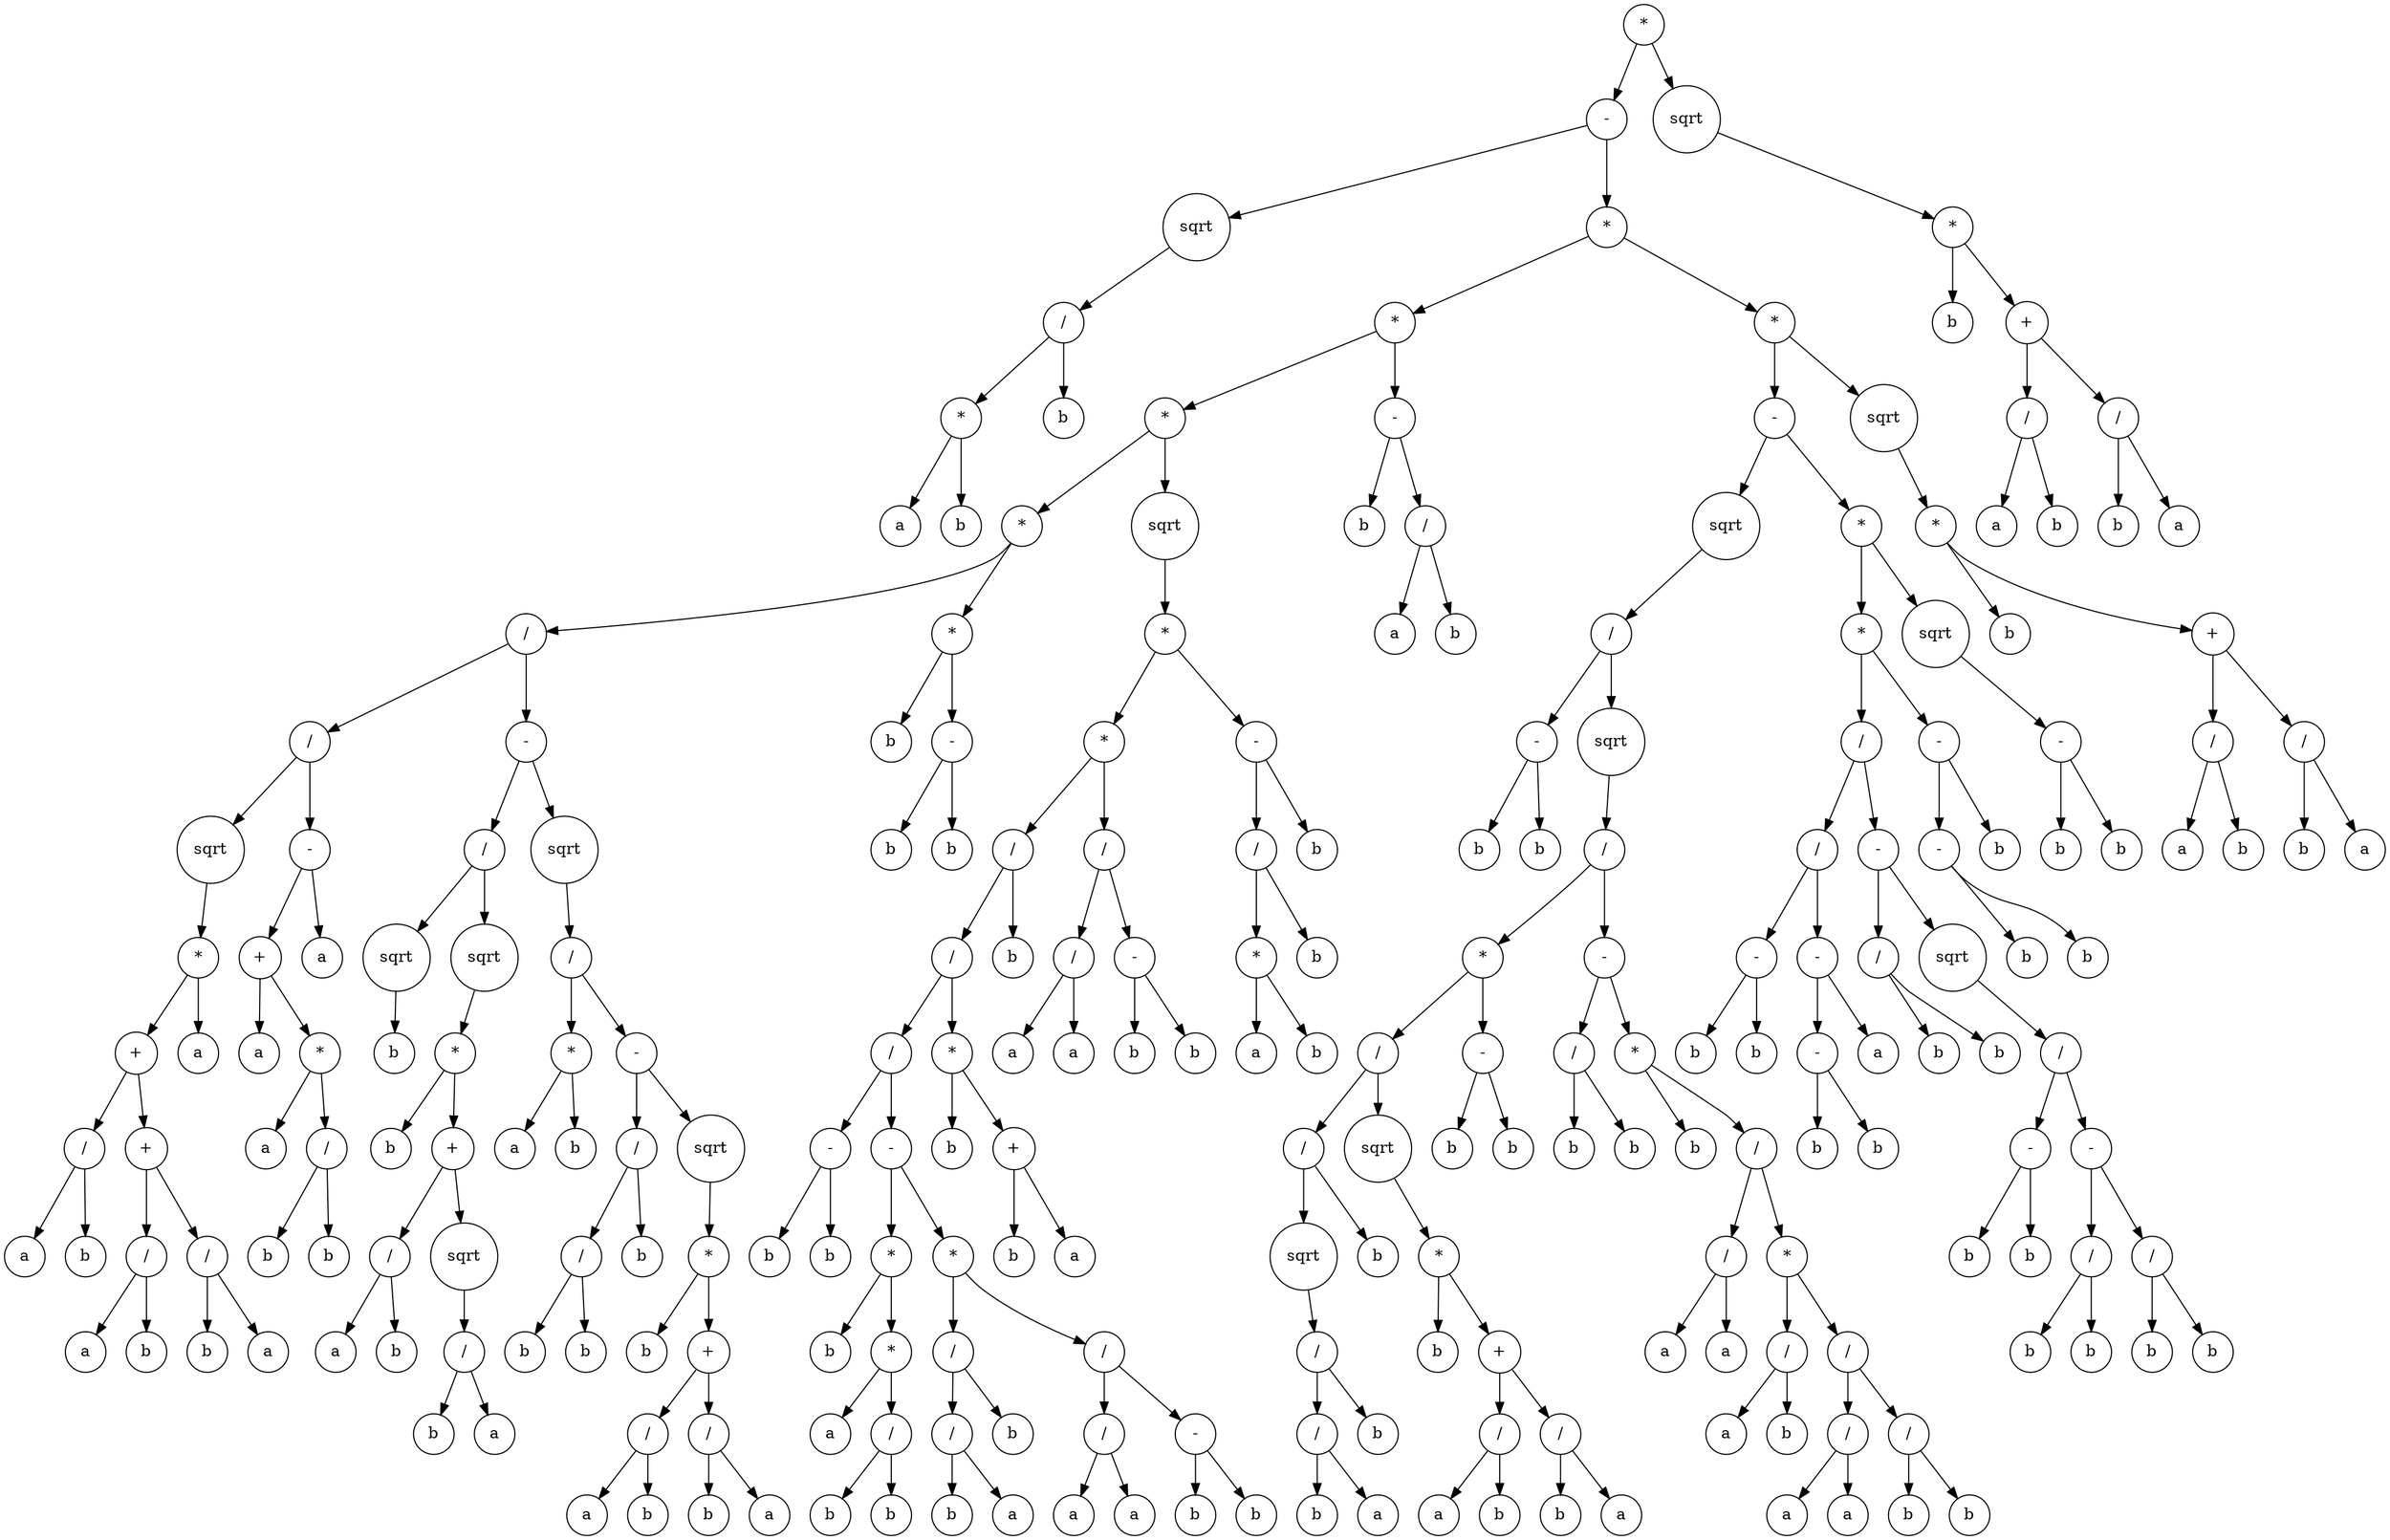 digraph g {
graph [ordering=out];
node [shape=circle];
n[label = "*"];
n0[label = "-"];
n00[label = "sqrt"];
n000[label = "/"];
n0000[label = "*"];
n00000[label = "a"];
n0000 -> n00000;
n00001[label = "b"];
n0000 -> n00001;
n000 -> n0000;
n0001[label = "b"];
n000 -> n0001;
n00 -> n000;
n0 -> n00;
n01[label = "*"];
n010[label = "*"];
n0100[label = "*"];
n01000[label = "*"];
n010000[label = "/"];
n0100000[label = "/"];
n01000000[label = "sqrt"];
n010000000[label = "*"];
n0100000000[label = "+"];
n01000000000[label = "/"];
n010000000000[label = "a"];
n01000000000 -> n010000000000;
n010000000001[label = "b"];
n01000000000 -> n010000000001;
n0100000000 -> n01000000000;
n01000000001[label = "+"];
n010000000010[label = "/"];
n0100000000100[label = "a"];
n010000000010 -> n0100000000100;
n0100000000101[label = "b"];
n010000000010 -> n0100000000101;
n01000000001 -> n010000000010;
n010000000011[label = "/"];
n0100000000110[label = "b"];
n010000000011 -> n0100000000110;
n0100000000111[label = "a"];
n010000000011 -> n0100000000111;
n01000000001 -> n010000000011;
n0100000000 -> n01000000001;
n010000000 -> n0100000000;
n0100000001[label = "a"];
n010000000 -> n0100000001;
n01000000 -> n010000000;
n0100000 -> n01000000;
n01000001[label = "-"];
n010000010[label = "+"];
n0100000100[label = "a"];
n010000010 -> n0100000100;
n0100000101[label = "*"];
n01000001010[label = "a"];
n0100000101 -> n01000001010;
n01000001011[label = "/"];
n010000010110[label = "b"];
n01000001011 -> n010000010110;
n010000010111[label = "b"];
n01000001011 -> n010000010111;
n0100000101 -> n01000001011;
n010000010 -> n0100000101;
n01000001 -> n010000010;
n010000011[label = "a"];
n01000001 -> n010000011;
n0100000 -> n01000001;
n010000 -> n0100000;
n0100001[label = "-"];
n01000010[label = "/"];
n010000100[label = "sqrt"];
n0100001000[label = "b"];
n010000100 -> n0100001000;
n01000010 -> n010000100;
n010000101[label = "sqrt"];
n0100001010[label = "*"];
n01000010100[label = "b"];
n0100001010 -> n01000010100;
n01000010101[label = "+"];
n010000101010[label = "/"];
n0100001010100[label = "a"];
n010000101010 -> n0100001010100;
n0100001010101[label = "b"];
n010000101010 -> n0100001010101;
n01000010101 -> n010000101010;
n010000101011[label = "sqrt"];
n0100001010110[label = "/"];
n01000010101100[label = "b"];
n0100001010110 -> n01000010101100;
n01000010101101[label = "a"];
n0100001010110 -> n01000010101101;
n010000101011 -> n0100001010110;
n01000010101 -> n010000101011;
n0100001010 -> n01000010101;
n010000101 -> n0100001010;
n01000010 -> n010000101;
n0100001 -> n01000010;
n01000011[label = "sqrt"];
n010000110[label = "/"];
n0100001100[label = "*"];
n01000011000[label = "a"];
n0100001100 -> n01000011000;
n01000011001[label = "b"];
n0100001100 -> n01000011001;
n010000110 -> n0100001100;
n0100001101[label = "-"];
n01000011010[label = "/"];
n010000110100[label = "/"];
n0100001101000[label = "b"];
n010000110100 -> n0100001101000;
n0100001101001[label = "b"];
n010000110100 -> n0100001101001;
n01000011010 -> n010000110100;
n010000110101[label = "b"];
n01000011010 -> n010000110101;
n0100001101 -> n01000011010;
n01000011011[label = "sqrt"];
n010000110110[label = "*"];
n0100001101100[label = "b"];
n010000110110 -> n0100001101100;
n0100001101101[label = "+"];
n01000011011010[label = "/"];
n010000110110100[label = "a"];
n01000011011010 -> n010000110110100;
n010000110110101[label = "b"];
n01000011011010 -> n010000110110101;
n0100001101101 -> n01000011011010;
n01000011011011[label = "/"];
n010000110110110[label = "b"];
n01000011011011 -> n010000110110110;
n010000110110111[label = "a"];
n01000011011011 -> n010000110110111;
n0100001101101 -> n01000011011011;
n010000110110 -> n0100001101101;
n01000011011 -> n010000110110;
n0100001101 -> n01000011011;
n010000110 -> n0100001101;
n01000011 -> n010000110;
n0100001 -> n01000011;
n010000 -> n0100001;
n01000 -> n010000;
n010001[label = "*"];
n0100010[label = "b"];
n010001 -> n0100010;
n0100011[label = "-"];
n01000110[label = "b"];
n0100011 -> n01000110;
n01000111[label = "b"];
n0100011 -> n01000111;
n010001 -> n0100011;
n01000 -> n010001;
n0100 -> n01000;
n01001[label = "sqrt"];
n010010[label = "*"];
n0100100[label = "*"];
n01001000[label = "/"];
n010010000[label = "/"];
n0100100000[label = "/"];
n01001000000[label = "-"];
n010010000000[label = "b"];
n01001000000 -> n010010000000;
n010010000001[label = "b"];
n01001000000 -> n010010000001;
n0100100000 -> n01001000000;
n01001000001[label = "-"];
n010010000010[label = "*"];
n0100100000100[label = "b"];
n010010000010 -> n0100100000100;
n0100100000101[label = "*"];
n01001000001010[label = "a"];
n0100100000101 -> n01001000001010;
n01001000001011[label = "/"];
n010010000010110[label = "b"];
n01001000001011 -> n010010000010110;
n010010000010111[label = "b"];
n01001000001011 -> n010010000010111;
n0100100000101 -> n01001000001011;
n010010000010 -> n0100100000101;
n01001000001 -> n010010000010;
n010010000011[label = "*"];
n0100100000110[label = "/"];
n01001000001100[label = "/"];
n010010000011000[label = "b"];
n01001000001100 -> n010010000011000;
n010010000011001[label = "a"];
n01001000001100 -> n010010000011001;
n0100100000110 -> n01001000001100;
n01001000001101[label = "b"];
n0100100000110 -> n01001000001101;
n010010000011 -> n0100100000110;
n0100100000111[label = "/"];
n01001000001110[label = "/"];
n010010000011100[label = "a"];
n01001000001110 -> n010010000011100;
n010010000011101[label = "a"];
n01001000001110 -> n010010000011101;
n0100100000111 -> n01001000001110;
n01001000001111[label = "-"];
n010010000011110[label = "b"];
n01001000001111 -> n010010000011110;
n010010000011111[label = "b"];
n01001000001111 -> n010010000011111;
n0100100000111 -> n01001000001111;
n010010000011 -> n0100100000111;
n01001000001 -> n010010000011;
n0100100000 -> n01001000001;
n010010000 -> n0100100000;
n0100100001[label = "*"];
n01001000010[label = "b"];
n0100100001 -> n01001000010;
n01001000011[label = "+"];
n010010000110[label = "b"];
n01001000011 -> n010010000110;
n010010000111[label = "a"];
n01001000011 -> n010010000111;
n0100100001 -> n01001000011;
n010010000 -> n0100100001;
n01001000 -> n010010000;
n010010001[label = "b"];
n01001000 -> n010010001;
n0100100 -> n01001000;
n01001001[label = "/"];
n010010010[label = "/"];
n0100100100[label = "a"];
n010010010 -> n0100100100;
n0100100101[label = "a"];
n010010010 -> n0100100101;
n01001001 -> n010010010;
n010010011[label = "-"];
n0100100110[label = "b"];
n010010011 -> n0100100110;
n0100100111[label = "b"];
n010010011 -> n0100100111;
n01001001 -> n010010011;
n0100100 -> n01001001;
n010010 -> n0100100;
n0100101[label = "-"];
n01001010[label = "/"];
n010010100[label = "*"];
n0100101000[label = "a"];
n010010100 -> n0100101000;
n0100101001[label = "b"];
n010010100 -> n0100101001;
n01001010 -> n010010100;
n010010101[label = "b"];
n01001010 -> n010010101;
n0100101 -> n01001010;
n01001011[label = "b"];
n0100101 -> n01001011;
n010010 -> n0100101;
n01001 -> n010010;
n0100 -> n01001;
n010 -> n0100;
n0101[label = "-"];
n01010[label = "b"];
n0101 -> n01010;
n01011[label = "/"];
n010110[label = "a"];
n01011 -> n010110;
n010111[label = "b"];
n01011 -> n010111;
n0101 -> n01011;
n010 -> n0101;
n01 -> n010;
n011[label = "*"];
n0110[label = "-"];
n01100[label = "sqrt"];
n011000[label = "/"];
n0110000[label = "-"];
n01100000[label = "b"];
n0110000 -> n01100000;
n01100001[label = "b"];
n0110000 -> n01100001;
n011000 -> n0110000;
n0110001[label = "sqrt"];
n01100010[label = "/"];
n011000100[label = "*"];
n0110001000[label = "/"];
n01100010000[label = "/"];
n011000100000[label = "sqrt"];
n0110001000000[label = "/"];
n01100010000000[label = "/"];
n011000100000000[label = "b"];
n01100010000000 -> n011000100000000;
n011000100000001[label = "a"];
n01100010000000 -> n011000100000001;
n0110001000000 -> n01100010000000;
n01100010000001[label = "b"];
n0110001000000 -> n01100010000001;
n011000100000 -> n0110001000000;
n01100010000 -> n011000100000;
n011000100001[label = "b"];
n01100010000 -> n011000100001;
n0110001000 -> n01100010000;
n01100010001[label = "sqrt"];
n011000100010[label = "*"];
n0110001000100[label = "b"];
n011000100010 -> n0110001000100;
n0110001000101[label = "+"];
n01100010001010[label = "/"];
n011000100010100[label = "a"];
n01100010001010 -> n011000100010100;
n011000100010101[label = "b"];
n01100010001010 -> n011000100010101;
n0110001000101 -> n01100010001010;
n01100010001011[label = "/"];
n011000100010110[label = "b"];
n01100010001011 -> n011000100010110;
n011000100010111[label = "a"];
n01100010001011 -> n011000100010111;
n0110001000101 -> n01100010001011;
n011000100010 -> n0110001000101;
n01100010001 -> n011000100010;
n0110001000 -> n01100010001;
n011000100 -> n0110001000;
n0110001001[label = "-"];
n01100010010[label = "b"];
n0110001001 -> n01100010010;
n01100010011[label = "b"];
n0110001001 -> n01100010011;
n011000100 -> n0110001001;
n01100010 -> n011000100;
n011000101[label = "-"];
n0110001010[label = "/"];
n01100010100[label = "b"];
n0110001010 -> n01100010100;
n01100010101[label = "b"];
n0110001010 -> n01100010101;
n011000101 -> n0110001010;
n0110001011[label = "*"];
n01100010110[label = "b"];
n0110001011 -> n01100010110;
n01100010111[label = "/"];
n011000101110[label = "/"];
n0110001011100[label = "a"];
n011000101110 -> n0110001011100;
n0110001011101[label = "a"];
n011000101110 -> n0110001011101;
n01100010111 -> n011000101110;
n011000101111[label = "*"];
n0110001011110[label = "/"];
n01100010111100[label = "a"];
n0110001011110 -> n01100010111100;
n01100010111101[label = "b"];
n0110001011110 -> n01100010111101;
n011000101111 -> n0110001011110;
n0110001011111[label = "/"];
n01100010111110[label = "/"];
n011000101111100[label = "a"];
n01100010111110 -> n011000101111100;
n011000101111101[label = "a"];
n01100010111110 -> n011000101111101;
n0110001011111 -> n01100010111110;
n01100010111111[label = "/"];
n011000101111110[label = "b"];
n01100010111111 -> n011000101111110;
n011000101111111[label = "b"];
n01100010111111 -> n011000101111111;
n0110001011111 -> n01100010111111;
n011000101111 -> n0110001011111;
n01100010111 -> n011000101111;
n0110001011 -> n01100010111;
n011000101 -> n0110001011;
n01100010 -> n011000101;
n0110001 -> n01100010;
n011000 -> n0110001;
n01100 -> n011000;
n0110 -> n01100;
n01101[label = "*"];
n011010[label = "*"];
n0110100[label = "/"];
n01101000[label = "/"];
n011010000[label = "-"];
n0110100000[label = "b"];
n011010000 -> n0110100000;
n0110100001[label = "b"];
n011010000 -> n0110100001;
n01101000 -> n011010000;
n011010001[label = "-"];
n0110100010[label = "-"];
n01101000100[label = "b"];
n0110100010 -> n01101000100;
n01101000101[label = "b"];
n0110100010 -> n01101000101;
n011010001 -> n0110100010;
n0110100011[label = "a"];
n011010001 -> n0110100011;
n01101000 -> n011010001;
n0110100 -> n01101000;
n01101001[label = "-"];
n011010010[label = "/"];
n0110100100[label = "b"];
n011010010 -> n0110100100;
n0110100101[label = "b"];
n011010010 -> n0110100101;
n01101001 -> n011010010;
n011010011[label = "sqrt"];
n0110100110[label = "/"];
n01101001100[label = "-"];
n011010011000[label = "b"];
n01101001100 -> n011010011000;
n011010011001[label = "b"];
n01101001100 -> n011010011001;
n0110100110 -> n01101001100;
n01101001101[label = "-"];
n011010011010[label = "/"];
n0110100110100[label = "b"];
n011010011010 -> n0110100110100;
n0110100110101[label = "b"];
n011010011010 -> n0110100110101;
n01101001101 -> n011010011010;
n011010011011[label = "/"];
n0110100110110[label = "b"];
n011010011011 -> n0110100110110;
n0110100110111[label = "b"];
n011010011011 -> n0110100110111;
n01101001101 -> n011010011011;
n0110100110 -> n01101001101;
n011010011 -> n0110100110;
n01101001 -> n011010011;
n0110100 -> n01101001;
n011010 -> n0110100;
n0110101[label = "-"];
n01101010[label = "-"];
n011010100[label = "b"];
n01101010 -> n011010100;
n011010101[label = "b"];
n01101010 -> n011010101;
n0110101 -> n01101010;
n01101011[label = "b"];
n0110101 -> n01101011;
n011010 -> n0110101;
n01101 -> n011010;
n011011[label = "sqrt"];
n0110110[label = "-"];
n01101100[label = "b"];
n0110110 -> n01101100;
n01101101[label = "b"];
n0110110 -> n01101101;
n011011 -> n0110110;
n01101 -> n011011;
n0110 -> n01101;
n011 -> n0110;
n0111[label = "sqrt"];
n01110[label = "*"];
n011100[label = "b"];
n01110 -> n011100;
n011101[label = "+"];
n0111010[label = "/"];
n01110100[label = "a"];
n0111010 -> n01110100;
n01110101[label = "b"];
n0111010 -> n01110101;
n011101 -> n0111010;
n0111011[label = "/"];
n01110110[label = "b"];
n0111011 -> n01110110;
n01110111[label = "a"];
n0111011 -> n01110111;
n011101 -> n0111011;
n01110 -> n011101;
n0111 -> n01110;
n011 -> n0111;
n01 -> n011;
n0 -> n01;
n -> n0;
n1[label = "sqrt"];
n10[label = "*"];
n100[label = "b"];
n10 -> n100;
n101[label = "+"];
n1010[label = "/"];
n10100[label = "a"];
n1010 -> n10100;
n10101[label = "b"];
n1010 -> n10101;
n101 -> n1010;
n1011[label = "/"];
n10110[label = "b"];
n1011 -> n10110;
n10111[label = "a"];
n1011 -> n10111;
n101 -> n1011;
n10 -> n101;
n1 -> n10;
n -> n1;
}
